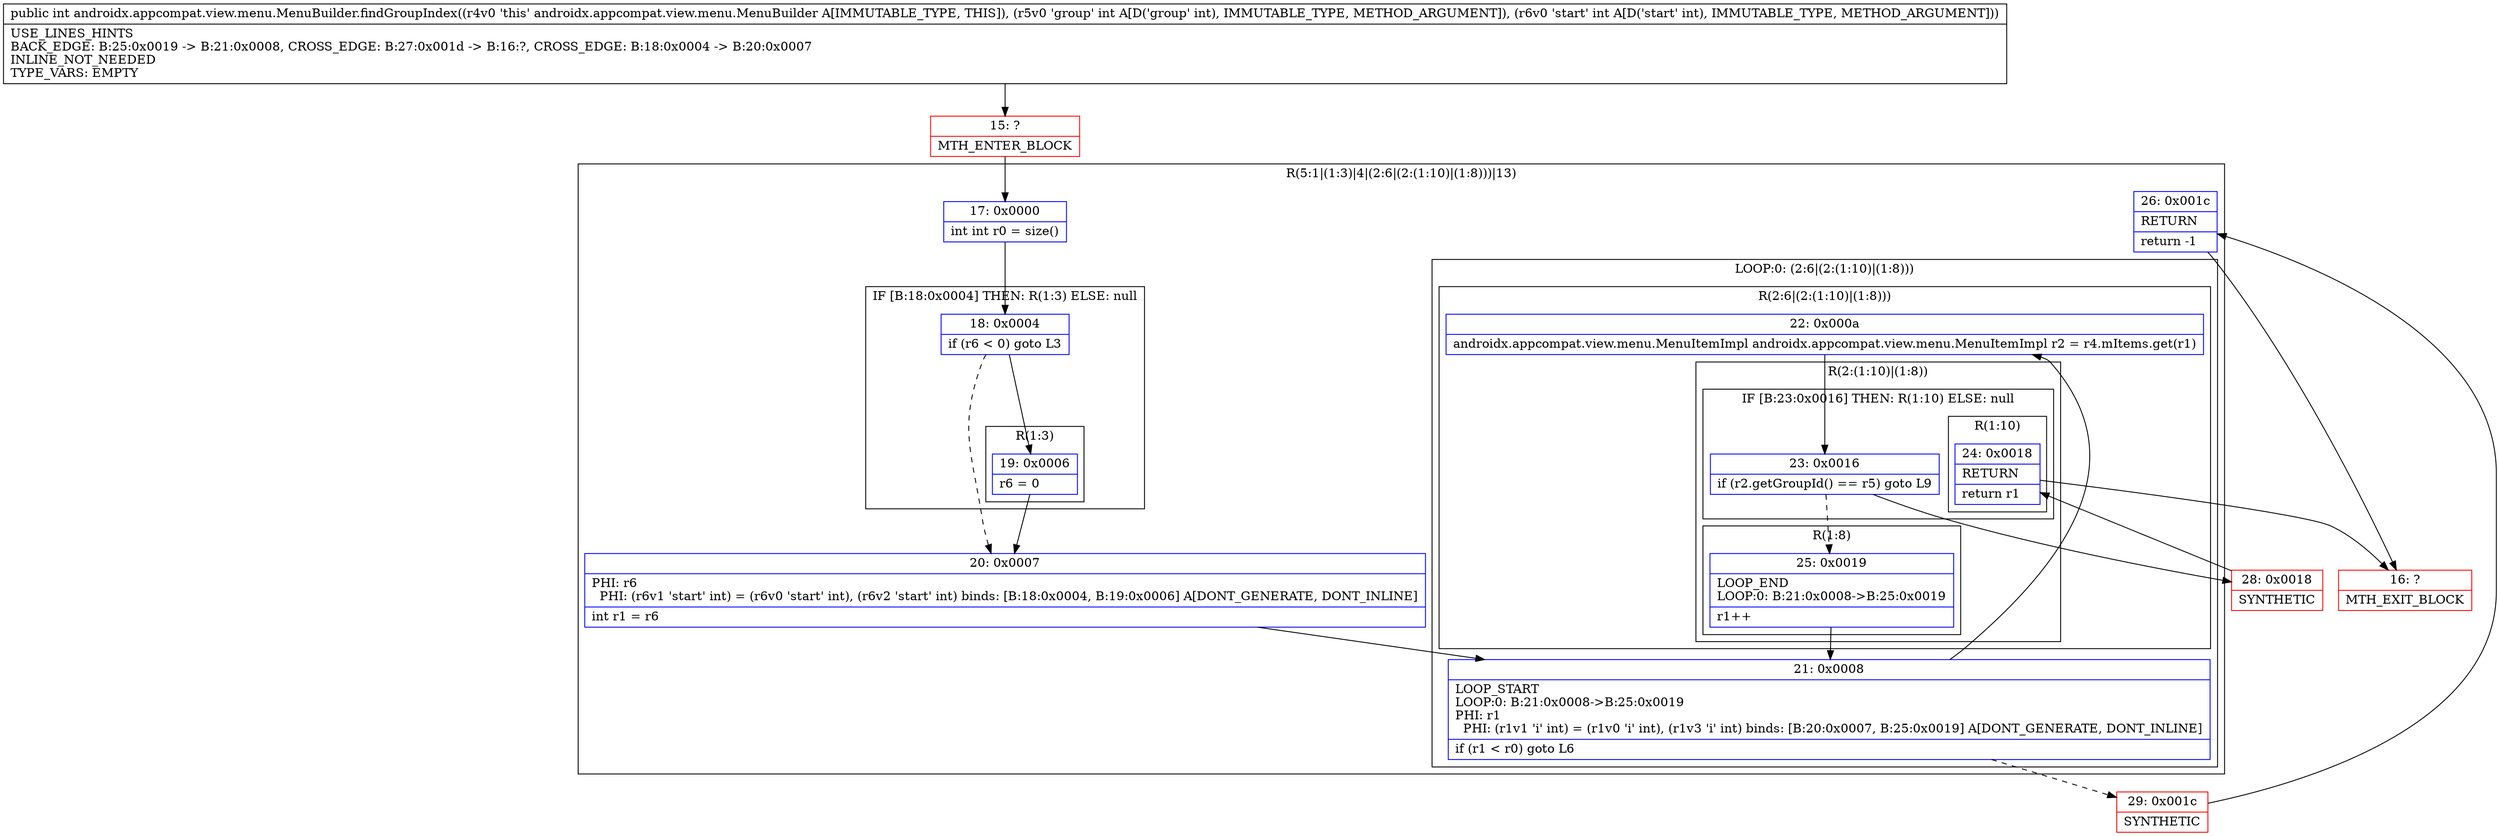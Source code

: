 digraph "CFG forandroidx.appcompat.view.menu.MenuBuilder.findGroupIndex(II)I" {
subgraph cluster_Region_1851870499 {
label = "R(5:1|(1:3)|4|(2:6|(2:(1:10)|(1:8)))|13)";
node [shape=record,color=blue];
Node_17 [shape=record,label="{17\:\ 0x0000|int int r0 = size()\l}"];
subgraph cluster_IfRegion_1338664924 {
label = "IF [B:18:0x0004] THEN: R(1:3) ELSE: null";
node [shape=record,color=blue];
Node_18 [shape=record,label="{18\:\ 0x0004|if (r6 \< 0) goto L3\l}"];
subgraph cluster_Region_1150263159 {
label = "R(1:3)";
node [shape=record,color=blue];
Node_19 [shape=record,label="{19\:\ 0x0006|r6 = 0\l}"];
}
}
Node_20 [shape=record,label="{20\:\ 0x0007|PHI: r6 \l  PHI: (r6v1 'start' int) = (r6v0 'start' int), (r6v2 'start' int) binds: [B:18:0x0004, B:19:0x0006] A[DONT_GENERATE, DONT_INLINE]\l|int r1 = r6\l}"];
subgraph cluster_LoopRegion_1231155155 {
label = "LOOP:0: (2:6|(2:(1:10)|(1:8)))";
node [shape=record,color=blue];
Node_21 [shape=record,label="{21\:\ 0x0008|LOOP_START\lLOOP:0: B:21:0x0008\-\>B:25:0x0019\lPHI: r1 \l  PHI: (r1v1 'i' int) = (r1v0 'i' int), (r1v3 'i' int) binds: [B:20:0x0007, B:25:0x0019] A[DONT_GENERATE, DONT_INLINE]\l|if (r1 \< r0) goto L6\l}"];
subgraph cluster_Region_8712129 {
label = "R(2:6|(2:(1:10)|(1:8)))";
node [shape=record,color=blue];
Node_22 [shape=record,label="{22\:\ 0x000a|androidx.appcompat.view.menu.MenuItemImpl androidx.appcompat.view.menu.MenuItemImpl r2 = r4.mItems.get(r1)\l}"];
subgraph cluster_Region_1650096954 {
label = "R(2:(1:10)|(1:8))";
node [shape=record,color=blue];
subgraph cluster_IfRegion_573687438 {
label = "IF [B:23:0x0016] THEN: R(1:10) ELSE: null";
node [shape=record,color=blue];
Node_23 [shape=record,label="{23\:\ 0x0016|if (r2.getGroupId() == r5) goto L9\l}"];
subgraph cluster_Region_1684578983 {
label = "R(1:10)";
node [shape=record,color=blue];
Node_24 [shape=record,label="{24\:\ 0x0018|RETURN\l|return r1\l}"];
}
}
subgraph cluster_Region_1879190658 {
label = "R(1:8)";
node [shape=record,color=blue];
Node_25 [shape=record,label="{25\:\ 0x0019|LOOP_END\lLOOP:0: B:21:0x0008\-\>B:25:0x0019\l|r1++\l}"];
}
}
}
}
Node_26 [shape=record,label="{26\:\ 0x001c|RETURN\l|return \-1\l}"];
}
Node_15 [shape=record,color=red,label="{15\:\ ?|MTH_ENTER_BLOCK\l}"];
Node_28 [shape=record,color=red,label="{28\:\ 0x0018|SYNTHETIC\l}"];
Node_16 [shape=record,color=red,label="{16\:\ ?|MTH_EXIT_BLOCK\l}"];
Node_29 [shape=record,color=red,label="{29\:\ 0x001c|SYNTHETIC\l}"];
MethodNode[shape=record,label="{public int androidx.appcompat.view.menu.MenuBuilder.findGroupIndex((r4v0 'this' androidx.appcompat.view.menu.MenuBuilder A[IMMUTABLE_TYPE, THIS]), (r5v0 'group' int A[D('group' int), IMMUTABLE_TYPE, METHOD_ARGUMENT]), (r6v0 'start' int A[D('start' int), IMMUTABLE_TYPE, METHOD_ARGUMENT]))  | USE_LINES_HINTS\lBACK_EDGE: B:25:0x0019 \-\> B:21:0x0008, CROSS_EDGE: B:27:0x001d \-\> B:16:?, CROSS_EDGE: B:18:0x0004 \-\> B:20:0x0007\lINLINE_NOT_NEEDED\lTYPE_VARS: EMPTY\l}"];
MethodNode -> Node_15;Node_17 -> Node_18;
Node_18 -> Node_19;
Node_18 -> Node_20[style=dashed];
Node_19 -> Node_20;
Node_20 -> Node_21;
Node_21 -> Node_22;
Node_21 -> Node_29[style=dashed];
Node_22 -> Node_23;
Node_23 -> Node_25[style=dashed];
Node_23 -> Node_28;
Node_24 -> Node_16;
Node_25 -> Node_21;
Node_26 -> Node_16;
Node_15 -> Node_17;
Node_28 -> Node_24;
Node_29 -> Node_26;
}

